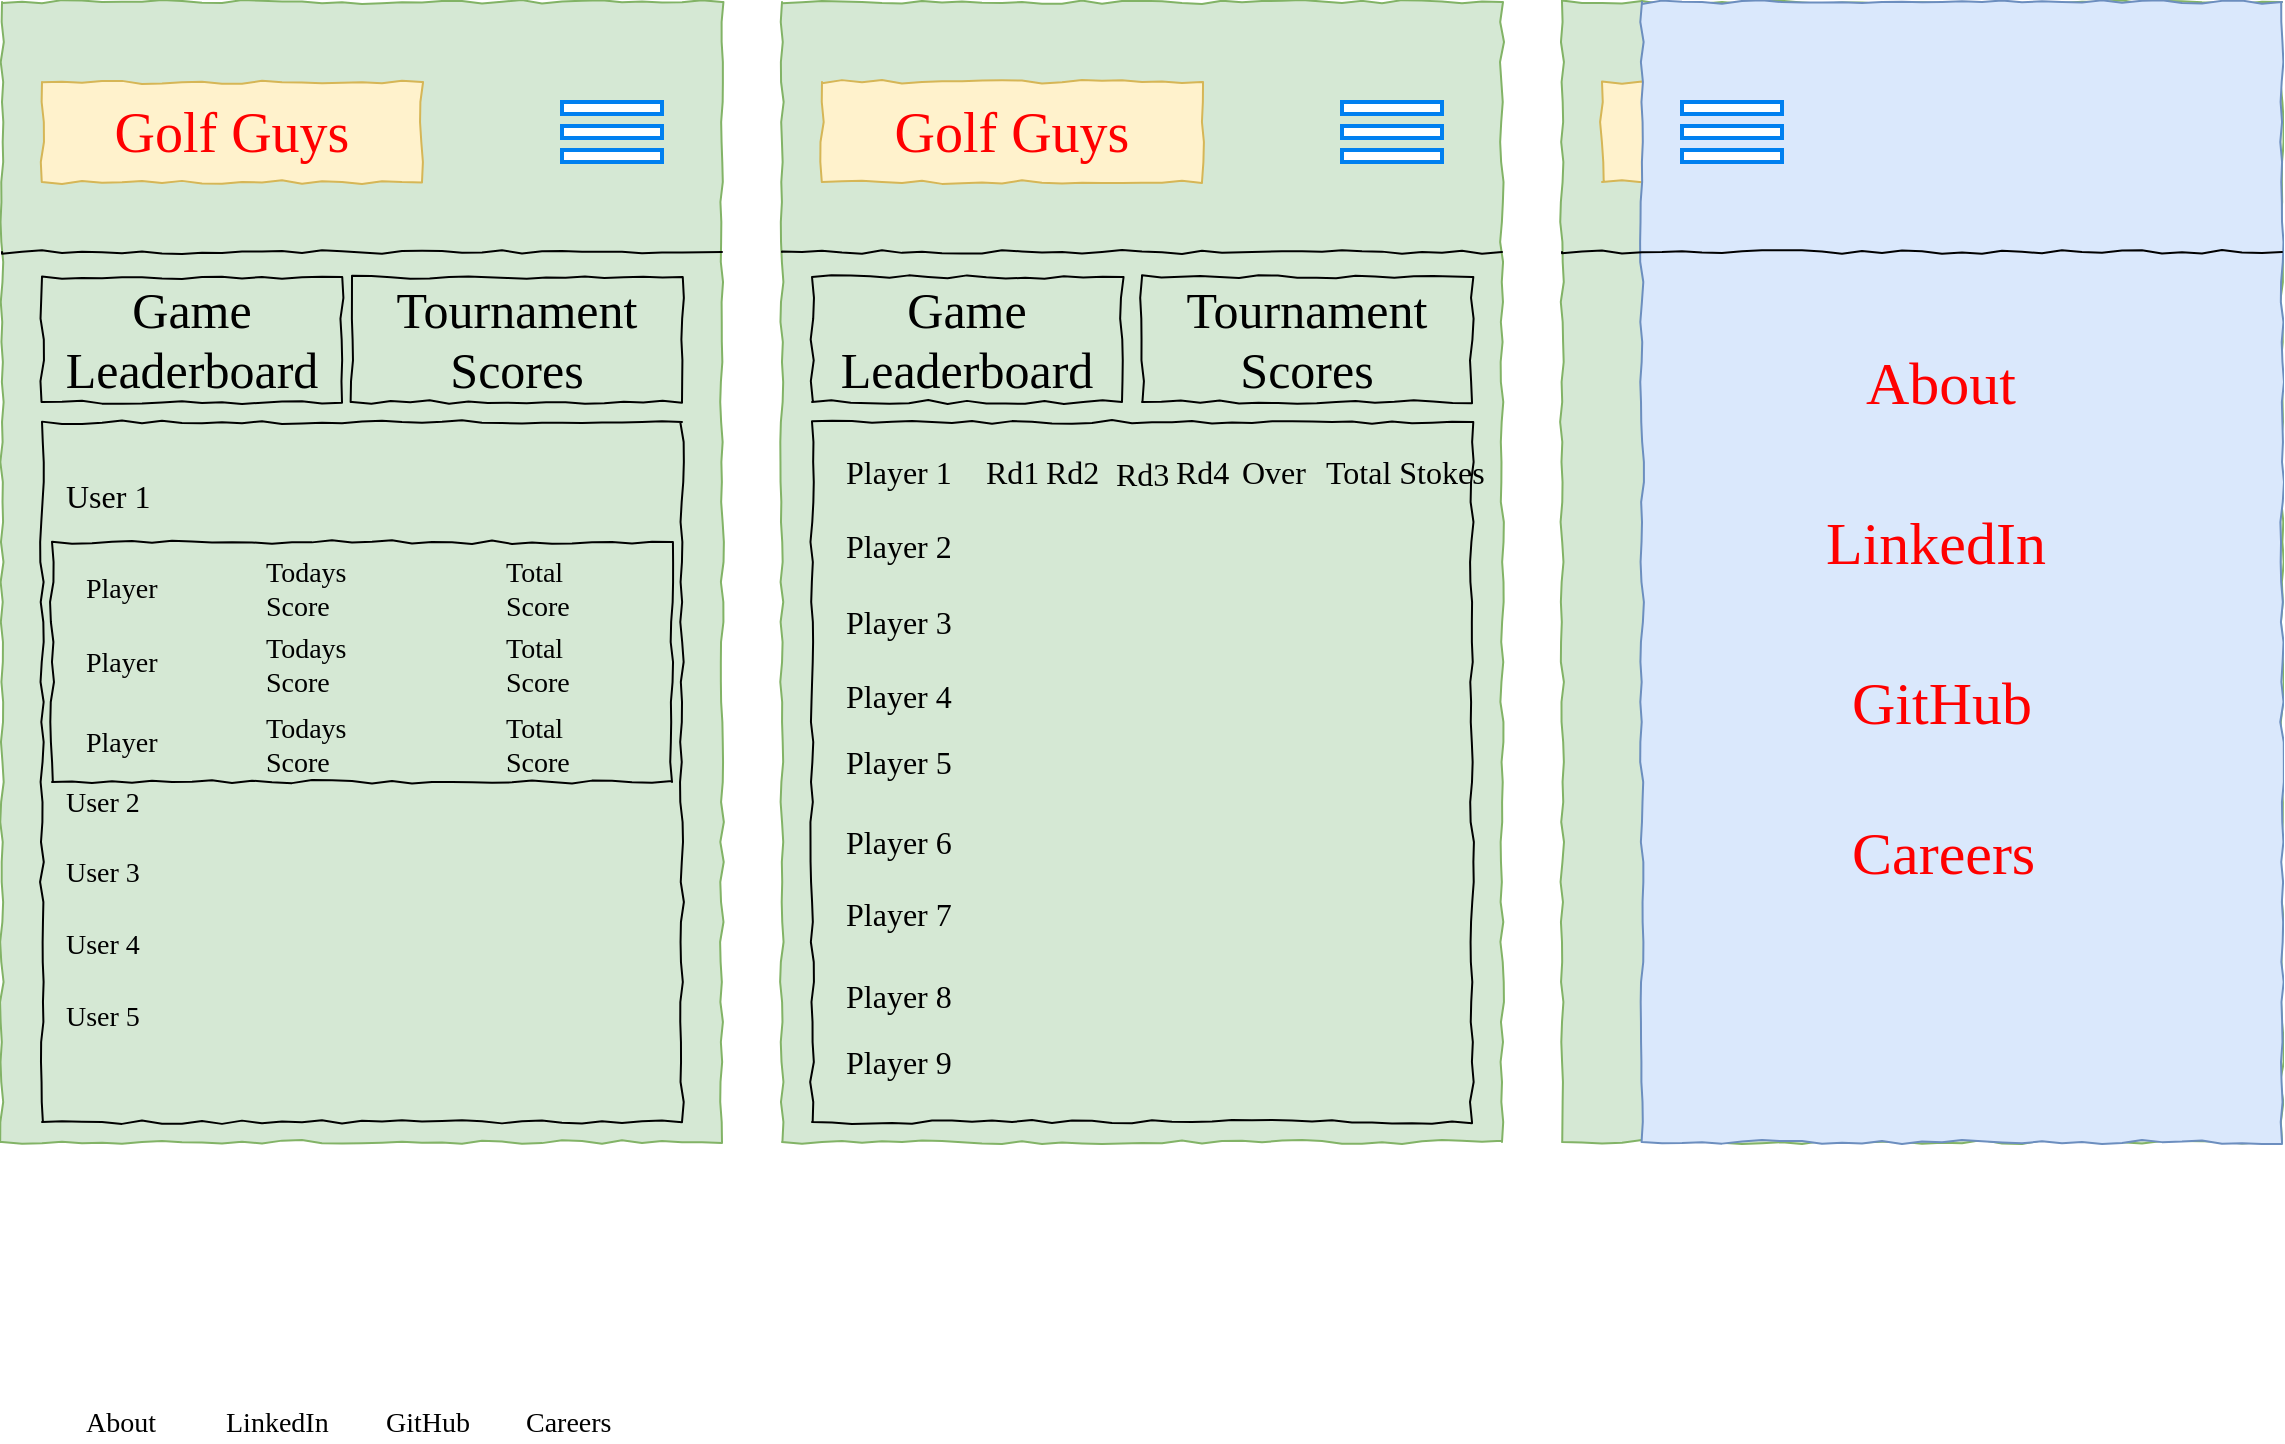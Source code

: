 <mxfile version="12.7.9" type="github">
  <diagram name="Page-1" id="03018318-947c-dd8e-b7a3-06fadd420f32">
    <mxGraphModel dx="1426" dy="826" grid="1" gridSize="10" guides="1" tooltips="1" connect="1" arrows="1" fold="1" page="1" pageScale="1" pageWidth="1100" pageHeight="850" background="#ffffff" math="0" shadow="0">
      <root>
        <mxCell id="0" />
        <mxCell id="1" parent="0" />
        <mxCell id="677b7b8949515195-1" value="" style="whiteSpace=wrap;html=1;rounded=0;shadow=0;labelBackgroundColor=none;strokeColor=#82b366;strokeWidth=1;fillColor=#d5e8d4;fontFamily=Verdana;fontSize=12;align=center;comic=1;" parent="1" vertex="1">
          <mxGeometry x="20" y="20" width="360" height="570" as="geometry" />
        </mxCell>
        <mxCell id="677b7b8949515195-2" value="&lt;font color=&quot;#ff0000&quot;&gt;Golf Guys&lt;/font&gt;" style="whiteSpace=wrap;html=1;rounded=0;shadow=0;labelBackgroundColor=none;strokeWidth=1;fontFamily=Verdana;fontSize=28;align=center;comic=1;fillColor=#fff2cc;strokeColor=#d6b656;" parent="1" vertex="1">
          <mxGeometry x="40" y="60" width="190" height="50" as="geometry" />
        </mxCell>
        <mxCell id="677b7b8949515195-8" value="" style="whiteSpace=wrap;html=1;rounded=0;shadow=0;labelBackgroundColor=none;strokeWidth=1;fillColor=none;fontFamily=Verdana;fontSize=12;align=center;comic=1;" parent="1" vertex="1">
          <mxGeometry x="40" y="230" width="320" height="350" as="geometry" />
        </mxCell>
        <mxCell id="677b7b8949515195-9" value="" style="line;strokeWidth=1;html=1;rounded=0;shadow=0;labelBackgroundColor=none;fillColor=none;fontFamily=Verdana;fontSize=14;fontColor=#000000;align=center;comic=1;" parent="1" vertex="1">
          <mxGeometry x="20" y="140" width="360" height="10" as="geometry" />
        </mxCell>
        <mxCell id="677b7b8949515195-27" value="&lt;font style=&quot;font-size: 16px&quot;&gt;User 1&lt;/font&gt;" style="text;html=1;points=[];align=left;verticalAlign=top;spacingTop=-4;fontSize=14;fontFamily=Verdana" parent="1" vertex="1">
          <mxGeometry x="50" y="255" width="70" height="30" as="geometry" />
        </mxCell>
        <mxCell id="677b7b8949515195-28" value="User 2" style="text;html=1;points=[];align=left;verticalAlign=top;spacingTop=-4;fontSize=14;fontFamily=Verdana" parent="1" vertex="1">
          <mxGeometry x="50" y="410" width="170" height="20" as="geometry" />
        </mxCell>
        <mxCell id="677b7b8949515195-29" value="User 3" style="text;html=1;points=[];align=left;verticalAlign=top;spacingTop=-4;fontSize=14;fontFamily=Verdana" parent="1" vertex="1">
          <mxGeometry x="50" y="445" width="170" height="20" as="geometry" />
        </mxCell>
        <mxCell id="677b7b8949515195-30" value="User 4" style="text;html=1;points=[];align=left;verticalAlign=top;spacingTop=-4;fontSize=14;fontFamily=Verdana" parent="1" vertex="1">
          <mxGeometry x="50" y="481" width="170" height="20" as="geometry" />
        </mxCell>
        <mxCell id="677b7b8949515195-39" value="User 5" style="text;html=1;points=[];align=left;verticalAlign=top;spacingTop=-4;fontSize=14;fontFamily=Verdana" parent="1" vertex="1">
          <mxGeometry x="50" y="517" width="170" height="20" as="geometry" />
        </mxCell>
        <mxCell id="0AJK569UGjD89cMr1nSS-1" value="" style="html=1;verticalLabelPosition=bottom;align=center;labelBackgroundColor=#ffffff;verticalAlign=top;strokeWidth=2;strokeColor=#0080F0;shadow=0;dashed=0;shape=mxgraph.ios7.icons.options;pointerEvents=1" vertex="1" parent="1">
          <mxGeometry x="300" y="70" width="50" height="30" as="geometry" />
        </mxCell>
        <mxCell id="0AJK569UGjD89cMr1nSS-3" value="About" style="text;html=1;points=[];align=left;verticalAlign=top;spacingTop=-4;fontSize=14;fontFamily=Verdana" vertex="1" parent="1">
          <mxGeometry x="60" y="720" width="60" height="20" as="geometry" />
        </mxCell>
        <mxCell id="0AJK569UGjD89cMr1nSS-4" value="LinkedIn" style="text;html=1;points=[];align=left;verticalAlign=top;spacingTop=-4;fontSize=14;fontFamily=Verdana" vertex="1" parent="1">
          <mxGeometry x="130" y="720" width="60" height="20" as="geometry" />
        </mxCell>
        <mxCell id="0AJK569UGjD89cMr1nSS-5" value="GitHub" style="text;html=1;points=[];align=left;verticalAlign=top;spacingTop=-4;fontSize=14;fontFamily=Verdana" vertex="1" parent="1">
          <mxGeometry x="210" y="720" width="60" height="20" as="geometry" />
        </mxCell>
        <mxCell id="0AJK569UGjD89cMr1nSS-6" value="Careers" style="text;html=1;points=[];align=left;verticalAlign=top;spacingTop=-4;fontSize=14;fontFamily=Verdana" vertex="1" parent="1">
          <mxGeometry x="280" y="720" width="60" height="20" as="geometry" />
        </mxCell>
        <mxCell id="0AJK569UGjD89cMr1nSS-7" value="" style="whiteSpace=wrap;html=1;rounded=0;shadow=0;labelBackgroundColor=none;strokeWidth=1;fillColor=none;fontFamily=Verdana;fontSize=12;align=center;comic=1;" vertex="1" parent="1">
          <mxGeometry x="45" y="290" width="310" height="120" as="geometry" />
        </mxCell>
        <mxCell id="0AJK569UGjD89cMr1nSS-8" value="Player" style="text;html=1;points=[];align=left;verticalAlign=top;spacingTop=-4;fontSize=14;fontFamily=Verdana" vertex="1" parent="1">
          <mxGeometry x="60" y="302.5" width="60" height="20" as="geometry" />
        </mxCell>
        <mxCell id="0AJK569UGjD89cMr1nSS-9" value="Todays &lt;br&gt;Score" style="text;html=1;points=[];align=left;verticalAlign=top;spacingTop=-4;fontSize=14;fontFamily=Verdana" vertex="1" parent="1">
          <mxGeometry x="150" y="295" width="60" height="35" as="geometry" />
        </mxCell>
        <mxCell id="0AJK569UGjD89cMr1nSS-10" value="Total &lt;br&gt;Score" style="text;html=1;points=[];align=left;verticalAlign=top;spacingTop=-4;fontSize=14;fontFamily=Verdana" vertex="1" parent="1">
          <mxGeometry x="270" y="295" width="60" height="35" as="geometry" />
        </mxCell>
        <mxCell id="0AJK569UGjD89cMr1nSS-11" value="Player" style="text;html=1;points=[];align=left;verticalAlign=top;spacingTop=-4;fontSize=14;fontFamily=Verdana" vertex="1" parent="1">
          <mxGeometry x="60" y="340" width="60" height="20" as="geometry" />
        </mxCell>
        <mxCell id="0AJK569UGjD89cMr1nSS-12" value="Todays &lt;br&gt;Score" style="text;html=1;points=[];align=left;verticalAlign=top;spacingTop=-4;fontSize=14;fontFamily=Verdana" vertex="1" parent="1">
          <mxGeometry x="150" y="332.5" width="60" height="35" as="geometry" />
        </mxCell>
        <mxCell id="0AJK569UGjD89cMr1nSS-13" value="Total &lt;br&gt;Score" style="text;html=1;points=[];align=left;verticalAlign=top;spacingTop=-4;fontSize=14;fontFamily=Verdana" vertex="1" parent="1">
          <mxGeometry x="270" y="332.5" width="60" height="35" as="geometry" />
        </mxCell>
        <mxCell id="0AJK569UGjD89cMr1nSS-14" value="Player" style="text;html=1;points=[];align=left;verticalAlign=top;spacingTop=-4;fontSize=14;fontFamily=Verdana" vertex="1" parent="1">
          <mxGeometry x="60" y="380" width="60" height="20" as="geometry" />
        </mxCell>
        <mxCell id="0AJK569UGjD89cMr1nSS-15" value="Todays &lt;br&gt;Score" style="text;html=1;points=[];align=left;verticalAlign=top;spacingTop=-4;fontSize=14;fontFamily=Verdana" vertex="1" parent="1">
          <mxGeometry x="150" y="372.5" width="60" height="35" as="geometry" />
        </mxCell>
        <mxCell id="0AJK569UGjD89cMr1nSS-16" value="Total &lt;br&gt;Score" style="text;html=1;points=[];align=left;verticalAlign=top;spacingTop=-4;fontSize=14;fontFamily=Verdana" vertex="1" parent="1">
          <mxGeometry x="270" y="372.5" width="60" height="35" as="geometry" />
        </mxCell>
        <mxCell id="0AJK569UGjD89cMr1nSS-18" value="" style="whiteSpace=wrap;html=1;rounded=0;shadow=0;labelBackgroundColor=none;strokeColor=#82b366;strokeWidth=1;fillColor=#d5e8d4;fontFamily=Verdana;fontSize=12;align=center;comic=1;" vertex="1" parent="1">
          <mxGeometry x="410" y="20" width="360" height="570" as="geometry" />
        </mxCell>
        <mxCell id="0AJK569UGjD89cMr1nSS-19" value="&lt;font color=&quot;#ff0000&quot;&gt;Golf Guys&lt;/font&gt;" style="whiteSpace=wrap;html=1;rounded=0;shadow=0;labelBackgroundColor=none;strokeWidth=1;fontFamily=Verdana;fontSize=28;align=center;comic=1;fillColor=#fff2cc;strokeColor=#d6b656;" vertex="1" parent="1">
          <mxGeometry x="430" y="60" width="190" height="50" as="geometry" />
        </mxCell>
        <mxCell id="0AJK569UGjD89cMr1nSS-21" value="" style="line;strokeWidth=1;html=1;rounded=0;shadow=0;labelBackgroundColor=none;fillColor=none;fontFamily=Verdana;fontSize=14;fontColor=#000000;align=center;comic=1;" vertex="1" parent="1">
          <mxGeometry x="410" y="140" width="360" height="10" as="geometry" />
        </mxCell>
        <mxCell id="0AJK569UGjD89cMr1nSS-27" value="" style="html=1;verticalLabelPosition=bottom;align=center;labelBackgroundColor=#ffffff;verticalAlign=top;strokeWidth=2;strokeColor=#0080F0;shadow=0;dashed=0;shape=mxgraph.ios7.icons.options;pointerEvents=1" vertex="1" parent="1">
          <mxGeometry x="690" y="70" width="50" height="30" as="geometry" />
        </mxCell>
        <mxCell id="0AJK569UGjD89cMr1nSS-33" value="" style="whiteSpace=wrap;html=1;rounded=0;shadow=0;labelBackgroundColor=none;strokeColor=#82b366;strokeWidth=1;fillColor=#d5e8d4;fontFamily=Verdana;fontSize=12;align=center;comic=1;" vertex="1" parent="1">
          <mxGeometry x="800" y="20" width="360" height="570" as="geometry" />
        </mxCell>
        <mxCell id="0AJK569UGjD89cMr1nSS-34" value="Golf Guys" style="whiteSpace=wrap;html=1;rounded=0;shadow=0;labelBackgroundColor=none;strokeWidth=1;fontFamily=Verdana;fontSize=28;align=center;comic=1;fillColor=#fff2cc;strokeColor=#d6b656;" vertex="1" parent="1">
          <mxGeometry x="820" y="60" width="190" height="50" as="geometry" />
        </mxCell>
        <mxCell id="0AJK569UGjD89cMr1nSS-35" value="" style="whiteSpace=wrap;html=1;rounded=0;shadow=0;labelBackgroundColor=none;strokeWidth=1;fillColor=#dae8fc;fontFamily=Verdana;fontSize=12;align=center;comic=1;strokeColor=#6c8ebf;" vertex="1" parent="1">
          <mxGeometry x="840" y="20" width="320" height="570" as="geometry" />
        </mxCell>
        <mxCell id="0AJK569UGjD89cMr1nSS-36" value="" style="line;strokeWidth=1;html=1;rounded=0;shadow=0;labelBackgroundColor=none;fillColor=none;fontFamily=Verdana;fontSize=14;fontColor=#000000;align=center;comic=1;" vertex="1" parent="1">
          <mxGeometry x="800" y="140" width="360" height="10" as="geometry" />
        </mxCell>
        <mxCell id="0AJK569UGjD89cMr1nSS-37" value="" style="html=1;verticalLabelPosition=bottom;align=center;labelBackgroundColor=#ffffff;verticalAlign=top;strokeWidth=2;strokeColor=#0080F0;shadow=0;dashed=0;shape=mxgraph.ios7.icons.options;pointerEvents=1" vertex="1" parent="1">
          <mxGeometry x="860" y="70" width="50" height="30" as="geometry" />
        </mxCell>
        <mxCell id="0AJK569UGjD89cMr1nSS-38" value="&lt;font style=&quot;font-size: 30px&quot; color=&quot;#ff0000&quot;&gt;About&lt;/font&gt;" style="text;html=1;points=[];align=left;verticalAlign=top;spacingTop=-4;fontSize=14;fontFamily=Verdana" vertex="1" parent="1">
          <mxGeometry x="950" y="190" width="95" height="50" as="geometry" />
        </mxCell>
        <mxCell id="0AJK569UGjD89cMr1nSS-39" value="&lt;font style=&quot;font-size: 30px&quot; color=&quot;#ff0000&quot;&gt;LinkedIn&lt;/font&gt;" style="text;html=1;points=[];align=left;verticalAlign=top;spacingTop=-4;fontSize=14;fontFamily=Verdana" vertex="1" parent="1">
          <mxGeometry x="930" y="270" width="135" height="45" as="geometry" />
        </mxCell>
        <mxCell id="0AJK569UGjD89cMr1nSS-40" value="&lt;font style=&quot;font-size: 30px&quot; color=&quot;#ff0000&quot;&gt;GitHub&lt;/font&gt;" style="text;html=1;points=[];align=left;verticalAlign=top;spacingTop=-4;fontSize=14;fontFamily=Verdana" vertex="1" parent="1">
          <mxGeometry x="942.5" y="350" width="110" height="37.5" as="geometry" />
        </mxCell>
        <mxCell id="0AJK569UGjD89cMr1nSS-41" value="&lt;font style=&quot;font-size: 30px&quot; color=&quot;#ff0000&quot;&gt;Careers&lt;/font&gt;" style="text;html=1;points=[];align=left;verticalAlign=top;spacingTop=-4;fontSize=14;fontFamily=Verdana" vertex="1" parent="1">
          <mxGeometry x="942.5" y="425" width="120" height="40" as="geometry" />
        </mxCell>
        <mxCell id="0AJK569UGjD89cMr1nSS-43" value="&lt;font style=&quot;font-size: 25px&quot;&gt;Game Leaderboard&lt;/font&gt;" style="whiteSpace=wrap;html=1;rounded=0;shadow=0;labelBackgroundColor=none;strokeWidth=1;fillColor=none;fontFamily=Verdana;fontSize=12;align=center;comic=1;" vertex="1" parent="1">
          <mxGeometry x="40" y="157.5" width="150" height="62.5" as="geometry" />
        </mxCell>
        <mxCell id="0AJK569UGjD89cMr1nSS-44" value="" style="whiteSpace=wrap;html=1;rounded=0;shadow=0;labelBackgroundColor=none;strokeWidth=1;fillColor=none;fontFamily=Verdana;fontSize=12;align=center;comic=1;" vertex="1" parent="1">
          <mxGeometry x="425" y="230" width="330" height="350" as="geometry" />
        </mxCell>
        <mxCell id="0AJK569UGjD89cMr1nSS-45" value="&lt;font style=&quot;font-size: 16px&quot;&gt;Player 1&lt;/font&gt;" style="text;html=1;points=[];align=left;verticalAlign=top;spacingTop=-4;fontSize=14;fontFamily=Verdana" vertex="1" parent="1">
          <mxGeometry x="440" y="242.5" width="70" height="30" as="geometry" />
        </mxCell>
        <mxCell id="0AJK569UGjD89cMr1nSS-60" value="&lt;font style=&quot;font-size: 25px&quot;&gt;Tournament Scores&lt;/font&gt;" style="whiteSpace=wrap;html=1;rounded=0;shadow=0;labelBackgroundColor=none;strokeWidth=1;fillColor=none;fontFamily=Verdana;fontSize=12;align=center;comic=1;" vertex="1" parent="1">
          <mxGeometry x="590" y="157.5" width="165" height="62.5" as="geometry" />
        </mxCell>
        <mxCell id="0AJK569UGjD89cMr1nSS-61" value="&lt;font style=&quot;font-size: 16px&quot;&gt;Player 2&lt;/font&gt;" style="text;html=1;points=[];align=left;verticalAlign=top;spacingTop=-4;fontSize=14;fontFamily=Verdana" vertex="1" parent="1">
          <mxGeometry x="440" y="280" width="70" height="30" as="geometry" />
        </mxCell>
        <mxCell id="0AJK569UGjD89cMr1nSS-62" value="&lt;font style=&quot;font-size: 16px&quot;&gt;Player 3&lt;/font&gt;" style="text;html=1;points=[];align=left;verticalAlign=top;spacingTop=-4;fontSize=14;fontFamily=Verdana" vertex="1" parent="1">
          <mxGeometry x="440" y="317.5" width="70" height="30" as="geometry" />
        </mxCell>
        <mxCell id="0AJK569UGjD89cMr1nSS-63" value="&lt;font style=&quot;font-size: 16px&quot;&gt;Player 4&lt;/font&gt;" style="text;html=1;points=[];align=left;verticalAlign=top;spacingTop=-4;fontSize=14;fontFamily=Verdana" vertex="1" parent="1">
          <mxGeometry x="440" y="355" width="70" height="30" as="geometry" />
        </mxCell>
        <mxCell id="0AJK569UGjD89cMr1nSS-64" value="&lt;font style=&quot;font-size: 16px&quot;&gt;Player 5&lt;/font&gt;" style="text;html=1;points=[];align=left;verticalAlign=top;spacingTop=-4;fontSize=14;fontFamily=Verdana" vertex="1" parent="1">
          <mxGeometry x="440" y="387.5" width="70" height="30" as="geometry" />
        </mxCell>
        <mxCell id="0AJK569UGjD89cMr1nSS-65" value="&lt;font style=&quot;font-size: 16px&quot;&gt;Player 6&lt;/font&gt;" style="text;html=1;points=[];align=left;verticalAlign=top;spacingTop=-4;fontSize=14;fontFamily=Verdana" vertex="1" parent="1">
          <mxGeometry x="440" y="427.5" width="70" height="30" as="geometry" />
        </mxCell>
        <mxCell id="0AJK569UGjD89cMr1nSS-66" value="&lt;font style=&quot;font-size: 16px&quot;&gt;Player 7&lt;/font&gt;" style="text;html=1;points=[];align=left;verticalAlign=top;spacingTop=-4;fontSize=14;fontFamily=Verdana" vertex="1" parent="1">
          <mxGeometry x="440" y="463.5" width="70" height="30" as="geometry" />
        </mxCell>
        <mxCell id="0AJK569UGjD89cMr1nSS-67" value="&lt;font style=&quot;font-size: 16px&quot;&gt;Player 8&lt;/font&gt;" style="text;html=1;points=[];align=left;verticalAlign=top;spacingTop=-4;fontSize=14;fontFamily=Verdana" vertex="1" parent="1">
          <mxGeometry x="440" y="504.5" width="70" height="30" as="geometry" />
        </mxCell>
        <mxCell id="0AJK569UGjD89cMr1nSS-68" value="&lt;font style=&quot;font-size: 16px&quot;&gt;Player 9&lt;/font&gt;" style="text;html=1;points=[];align=left;verticalAlign=top;spacingTop=-4;fontSize=14;fontFamily=Verdana" vertex="1" parent="1">
          <mxGeometry x="440" y="537.5" width="70" height="30" as="geometry" />
        </mxCell>
        <mxCell id="0AJK569UGjD89cMr1nSS-69" value="&lt;font style=&quot;font-size: 25px&quot;&gt;Tournament Scores&lt;/font&gt;" style="whiteSpace=wrap;html=1;rounded=0;shadow=0;labelBackgroundColor=none;strokeWidth=1;fillColor=none;fontFamily=Verdana;fontSize=12;align=center;comic=1;" vertex="1" parent="1">
          <mxGeometry x="195" y="157.5" width="165" height="62.5" as="geometry" />
        </mxCell>
        <mxCell id="0AJK569UGjD89cMr1nSS-71" value="&lt;font style=&quot;font-size: 25px&quot;&gt;Game Leaderboard&lt;/font&gt;" style="whiteSpace=wrap;html=1;rounded=0;shadow=0;labelBackgroundColor=none;strokeWidth=1;fillColor=none;fontFamily=Verdana;fontSize=12;align=center;comic=1;" vertex="1" parent="1">
          <mxGeometry x="425" y="157.5" width="155" height="62.5" as="geometry" />
        </mxCell>
        <mxCell id="0AJK569UGjD89cMr1nSS-72" value="&lt;span style=&quot;font-size: 16px&quot;&gt;Rd1&lt;/span&gt;" style="text;html=1;points=[];align=left;verticalAlign=top;spacingTop=-4;fontSize=14;fontFamily=Verdana" vertex="1" parent="1">
          <mxGeometry x="510" y="242.5" width="30" height="27.5" as="geometry" />
        </mxCell>
        <mxCell id="0AJK569UGjD89cMr1nSS-73" value="&lt;font style=&quot;font-size: 16px&quot;&gt;Rd2&lt;/font&gt;" style="text;html=1;points=[];align=left;verticalAlign=top;spacingTop=-4;fontSize=14;fontFamily=Verdana" vertex="1" parent="1">
          <mxGeometry x="540" y="242.5" width="30" height="27.5" as="geometry" />
        </mxCell>
        <mxCell id="0AJK569UGjD89cMr1nSS-74" value="&lt;font style=&quot;font-size: 16px&quot;&gt;Rd3&lt;/font&gt;" style="text;html=1;points=[];align=left;verticalAlign=top;spacingTop=-4;fontSize=14;fontFamily=Verdana" vertex="1" parent="1">
          <mxGeometry x="575" y="243.75" width="30" height="27.5" as="geometry" />
        </mxCell>
        <mxCell id="0AJK569UGjD89cMr1nSS-75" value="&lt;font style=&quot;font-size: 16px&quot;&gt;Rd4&lt;/font&gt;" style="text;html=1;points=[];align=left;verticalAlign=top;spacingTop=-4;fontSize=14;fontFamily=Verdana" vertex="1" parent="1">
          <mxGeometry x="605" y="242.5" width="32.5" height="27.5" as="geometry" />
        </mxCell>
        <mxCell id="0AJK569UGjD89cMr1nSS-76" value="&lt;span style=&quot;font-size: 16px&quot;&gt;Over&lt;/span&gt;" style="text;html=1;points=[];align=left;verticalAlign=top;spacingTop=-4;fontSize=14;fontFamily=Verdana" vertex="1" parent="1">
          <mxGeometry x="637.5" y="242.5" width="70" height="30" as="geometry" />
        </mxCell>
        <mxCell id="0AJK569UGjD89cMr1nSS-77" value="&lt;font style=&quot;font-size: 16px&quot;&gt;Total Stokes&lt;/font&gt;" style="text;html=1;points=[];align=left;verticalAlign=top;spacingTop=-4;fontSize=14;fontFamily=Verdana" vertex="1" parent="1">
          <mxGeometry x="680" y="242.5" width="70" height="30" as="geometry" />
        </mxCell>
      </root>
    </mxGraphModel>
  </diagram>
</mxfile>
